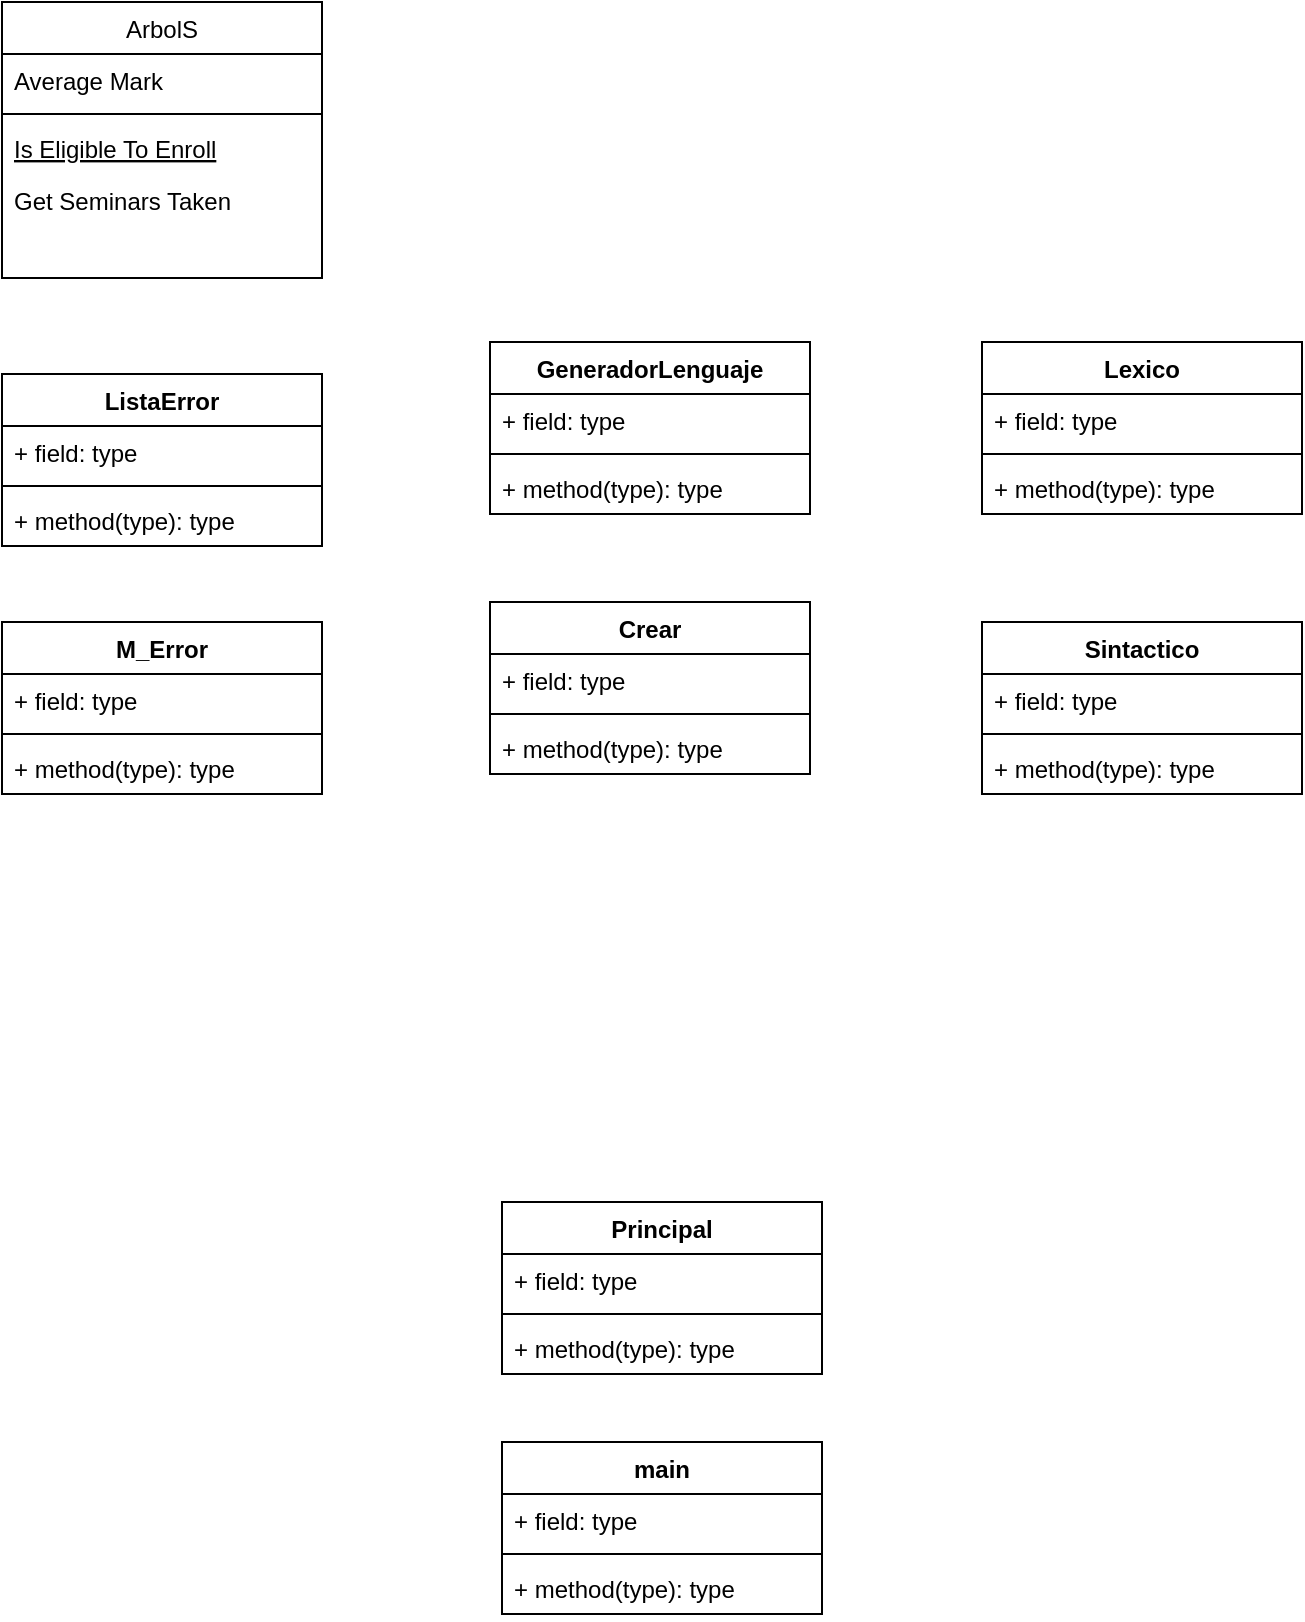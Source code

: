 <mxfile version="20.3.2" type="github">
  <diagram id="C5RBs43oDa-KdzZeNtuy" name="Page-1">
    <mxGraphModel dx="868" dy="468" grid="1" gridSize="10" guides="1" tooltips="1" connect="1" arrows="1" fold="1" page="1" pageScale="1" pageWidth="827" pageHeight="1169" math="0" shadow="0">
      <root>
        <mxCell id="WIyWlLk6GJQsqaUBKTNV-0" />
        <mxCell id="WIyWlLk6GJQsqaUBKTNV-1" parent="WIyWlLk6GJQsqaUBKTNV-0" />
        <mxCell id="zkfFHV4jXpPFQw0GAbJ--6" value="ArbolS" style="swimlane;fontStyle=0;align=center;verticalAlign=top;childLayout=stackLayout;horizontal=1;startSize=26;horizontalStack=0;resizeParent=1;resizeLast=0;collapsible=1;marginBottom=0;rounded=0;shadow=0;strokeWidth=1;" parent="WIyWlLk6GJQsqaUBKTNV-1" vertex="1">
          <mxGeometry x="90" y="70" width="160" height="138" as="geometry">
            <mxRectangle x="130" y="380" width="160" height="26" as="alternateBounds" />
          </mxGeometry>
        </mxCell>
        <mxCell id="zkfFHV4jXpPFQw0GAbJ--8" value="Average Mark" style="text;align=left;verticalAlign=top;spacingLeft=4;spacingRight=4;overflow=hidden;rotatable=0;points=[[0,0.5],[1,0.5]];portConstraint=eastwest;rounded=0;shadow=0;html=0;" parent="zkfFHV4jXpPFQw0GAbJ--6" vertex="1">
          <mxGeometry y="26" width="160" height="26" as="geometry" />
        </mxCell>
        <mxCell id="zkfFHV4jXpPFQw0GAbJ--9" value="" style="line;html=1;strokeWidth=1;align=left;verticalAlign=middle;spacingTop=-1;spacingLeft=3;spacingRight=3;rotatable=0;labelPosition=right;points=[];portConstraint=eastwest;" parent="zkfFHV4jXpPFQw0GAbJ--6" vertex="1">
          <mxGeometry y="52" width="160" height="8" as="geometry" />
        </mxCell>
        <mxCell id="zkfFHV4jXpPFQw0GAbJ--10" value="Is Eligible To Enroll" style="text;align=left;verticalAlign=top;spacingLeft=4;spacingRight=4;overflow=hidden;rotatable=0;points=[[0,0.5],[1,0.5]];portConstraint=eastwest;fontStyle=4" parent="zkfFHV4jXpPFQw0GAbJ--6" vertex="1">
          <mxGeometry y="60" width="160" height="26" as="geometry" />
        </mxCell>
        <mxCell id="zkfFHV4jXpPFQw0GAbJ--11" value="Get Seminars Taken" style="text;align=left;verticalAlign=top;spacingLeft=4;spacingRight=4;overflow=hidden;rotatable=0;points=[[0,0.5],[1,0.5]];portConstraint=eastwest;" parent="zkfFHV4jXpPFQw0GAbJ--6" vertex="1">
          <mxGeometry y="86" width="160" height="26" as="geometry" />
        </mxCell>
        <mxCell id="6Zt1dEaQt1lYUcf41-av-8" value="M_Error" style="swimlane;fontStyle=1;align=center;verticalAlign=top;childLayout=stackLayout;horizontal=1;startSize=26;horizontalStack=0;resizeParent=1;resizeParentMax=0;resizeLast=0;collapsible=1;marginBottom=0;" vertex="1" parent="WIyWlLk6GJQsqaUBKTNV-1">
          <mxGeometry x="90" y="380" width="160" height="86" as="geometry" />
        </mxCell>
        <mxCell id="6Zt1dEaQt1lYUcf41-av-9" value="+ field: type" style="text;strokeColor=none;fillColor=none;align=left;verticalAlign=top;spacingLeft=4;spacingRight=4;overflow=hidden;rotatable=0;points=[[0,0.5],[1,0.5]];portConstraint=eastwest;" vertex="1" parent="6Zt1dEaQt1lYUcf41-av-8">
          <mxGeometry y="26" width="160" height="26" as="geometry" />
        </mxCell>
        <mxCell id="6Zt1dEaQt1lYUcf41-av-10" value="" style="line;strokeWidth=1;fillColor=none;align=left;verticalAlign=middle;spacingTop=-1;spacingLeft=3;spacingRight=3;rotatable=0;labelPosition=right;points=[];portConstraint=eastwest;strokeColor=inherit;" vertex="1" parent="6Zt1dEaQt1lYUcf41-av-8">
          <mxGeometry y="52" width="160" height="8" as="geometry" />
        </mxCell>
        <mxCell id="6Zt1dEaQt1lYUcf41-av-11" value="+ method(type): type" style="text;strokeColor=none;fillColor=none;align=left;verticalAlign=top;spacingLeft=4;spacingRight=4;overflow=hidden;rotatable=0;points=[[0,0.5],[1,0.5]];portConstraint=eastwest;" vertex="1" parent="6Zt1dEaQt1lYUcf41-av-8">
          <mxGeometry y="60" width="160" height="26" as="geometry" />
        </mxCell>
        <mxCell id="6Zt1dEaQt1lYUcf41-av-12" value="ListaError" style="swimlane;fontStyle=1;align=center;verticalAlign=top;childLayout=stackLayout;horizontal=1;startSize=26;horizontalStack=0;resizeParent=1;resizeParentMax=0;resizeLast=0;collapsible=1;marginBottom=0;" vertex="1" parent="WIyWlLk6GJQsqaUBKTNV-1">
          <mxGeometry x="90" y="256" width="160" height="86" as="geometry" />
        </mxCell>
        <mxCell id="6Zt1dEaQt1lYUcf41-av-13" value="+ field: type" style="text;strokeColor=none;fillColor=none;align=left;verticalAlign=top;spacingLeft=4;spacingRight=4;overflow=hidden;rotatable=0;points=[[0,0.5],[1,0.5]];portConstraint=eastwest;" vertex="1" parent="6Zt1dEaQt1lYUcf41-av-12">
          <mxGeometry y="26" width="160" height="26" as="geometry" />
        </mxCell>
        <mxCell id="6Zt1dEaQt1lYUcf41-av-14" value="" style="line;strokeWidth=1;fillColor=none;align=left;verticalAlign=middle;spacingTop=-1;spacingLeft=3;spacingRight=3;rotatable=0;labelPosition=right;points=[];portConstraint=eastwest;strokeColor=inherit;" vertex="1" parent="6Zt1dEaQt1lYUcf41-av-12">
          <mxGeometry y="52" width="160" height="8" as="geometry" />
        </mxCell>
        <mxCell id="6Zt1dEaQt1lYUcf41-av-15" value="+ method(type): type" style="text;strokeColor=none;fillColor=none;align=left;verticalAlign=top;spacingLeft=4;spacingRight=4;overflow=hidden;rotatable=0;points=[[0,0.5],[1,0.5]];portConstraint=eastwest;" vertex="1" parent="6Zt1dEaQt1lYUcf41-av-12">
          <mxGeometry y="60" width="160" height="26" as="geometry" />
        </mxCell>
        <mxCell id="6Zt1dEaQt1lYUcf41-av-16" value="GeneradorLenguaje" style="swimlane;fontStyle=1;align=center;verticalAlign=top;childLayout=stackLayout;horizontal=1;startSize=26;horizontalStack=0;resizeParent=1;resizeParentMax=0;resizeLast=0;collapsible=1;marginBottom=0;" vertex="1" parent="WIyWlLk6GJQsqaUBKTNV-1">
          <mxGeometry x="334" y="240" width="160" height="86" as="geometry" />
        </mxCell>
        <mxCell id="6Zt1dEaQt1lYUcf41-av-17" value="+ field: type" style="text;strokeColor=none;fillColor=none;align=left;verticalAlign=top;spacingLeft=4;spacingRight=4;overflow=hidden;rotatable=0;points=[[0,0.5],[1,0.5]];portConstraint=eastwest;" vertex="1" parent="6Zt1dEaQt1lYUcf41-av-16">
          <mxGeometry y="26" width="160" height="26" as="geometry" />
        </mxCell>
        <mxCell id="6Zt1dEaQt1lYUcf41-av-18" value="" style="line;strokeWidth=1;fillColor=none;align=left;verticalAlign=middle;spacingTop=-1;spacingLeft=3;spacingRight=3;rotatable=0;labelPosition=right;points=[];portConstraint=eastwest;strokeColor=inherit;" vertex="1" parent="6Zt1dEaQt1lYUcf41-av-16">
          <mxGeometry y="52" width="160" height="8" as="geometry" />
        </mxCell>
        <mxCell id="6Zt1dEaQt1lYUcf41-av-19" value="+ method(type): type" style="text;strokeColor=none;fillColor=none;align=left;verticalAlign=top;spacingLeft=4;spacingRight=4;overflow=hidden;rotatable=0;points=[[0,0.5],[1,0.5]];portConstraint=eastwest;" vertex="1" parent="6Zt1dEaQt1lYUcf41-av-16">
          <mxGeometry y="60" width="160" height="26" as="geometry" />
        </mxCell>
        <mxCell id="6Zt1dEaQt1lYUcf41-av-20" value="Sintactico" style="swimlane;fontStyle=1;align=center;verticalAlign=top;childLayout=stackLayout;horizontal=1;startSize=26;horizontalStack=0;resizeParent=1;resizeParentMax=0;resizeLast=0;collapsible=1;marginBottom=0;" vertex="1" parent="WIyWlLk6GJQsqaUBKTNV-1">
          <mxGeometry x="580" y="380" width="160" height="86" as="geometry" />
        </mxCell>
        <mxCell id="6Zt1dEaQt1lYUcf41-av-21" value="+ field: type" style="text;strokeColor=none;fillColor=none;align=left;verticalAlign=top;spacingLeft=4;spacingRight=4;overflow=hidden;rotatable=0;points=[[0,0.5],[1,0.5]];portConstraint=eastwest;" vertex="1" parent="6Zt1dEaQt1lYUcf41-av-20">
          <mxGeometry y="26" width="160" height="26" as="geometry" />
        </mxCell>
        <mxCell id="6Zt1dEaQt1lYUcf41-av-22" value="" style="line;strokeWidth=1;fillColor=none;align=left;verticalAlign=middle;spacingTop=-1;spacingLeft=3;spacingRight=3;rotatable=0;labelPosition=right;points=[];portConstraint=eastwest;strokeColor=inherit;" vertex="1" parent="6Zt1dEaQt1lYUcf41-av-20">
          <mxGeometry y="52" width="160" height="8" as="geometry" />
        </mxCell>
        <mxCell id="6Zt1dEaQt1lYUcf41-av-23" value="+ method(type): type" style="text;strokeColor=none;fillColor=none;align=left;verticalAlign=top;spacingLeft=4;spacingRight=4;overflow=hidden;rotatable=0;points=[[0,0.5],[1,0.5]];portConstraint=eastwest;" vertex="1" parent="6Zt1dEaQt1lYUcf41-av-20">
          <mxGeometry y="60" width="160" height="26" as="geometry" />
        </mxCell>
        <mxCell id="6Zt1dEaQt1lYUcf41-av-24" value="Lexico" style="swimlane;fontStyle=1;align=center;verticalAlign=top;childLayout=stackLayout;horizontal=1;startSize=26;horizontalStack=0;resizeParent=1;resizeParentMax=0;resizeLast=0;collapsible=1;marginBottom=0;" vertex="1" parent="WIyWlLk6GJQsqaUBKTNV-1">
          <mxGeometry x="580" y="240" width="160" height="86" as="geometry" />
        </mxCell>
        <mxCell id="6Zt1dEaQt1lYUcf41-av-25" value="+ field: type" style="text;strokeColor=none;fillColor=none;align=left;verticalAlign=top;spacingLeft=4;spacingRight=4;overflow=hidden;rotatable=0;points=[[0,0.5],[1,0.5]];portConstraint=eastwest;" vertex="1" parent="6Zt1dEaQt1lYUcf41-av-24">
          <mxGeometry y="26" width="160" height="26" as="geometry" />
        </mxCell>
        <mxCell id="6Zt1dEaQt1lYUcf41-av-26" value="" style="line;strokeWidth=1;fillColor=none;align=left;verticalAlign=middle;spacingTop=-1;spacingLeft=3;spacingRight=3;rotatable=0;labelPosition=right;points=[];portConstraint=eastwest;strokeColor=inherit;" vertex="1" parent="6Zt1dEaQt1lYUcf41-av-24">
          <mxGeometry y="52" width="160" height="8" as="geometry" />
        </mxCell>
        <mxCell id="6Zt1dEaQt1lYUcf41-av-27" value="+ method(type): type" style="text;strokeColor=none;fillColor=none;align=left;verticalAlign=top;spacingLeft=4;spacingRight=4;overflow=hidden;rotatable=0;points=[[0,0.5],[1,0.5]];portConstraint=eastwest;" vertex="1" parent="6Zt1dEaQt1lYUcf41-av-24">
          <mxGeometry y="60" width="160" height="26" as="geometry" />
        </mxCell>
        <mxCell id="6Zt1dEaQt1lYUcf41-av-28" value="Principal" style="swimlane;fontStyle=1;align=center;verticalAlign=top;childLayout=stackLayout;horizontal=1;startSize=26;horizontalStack=0;resizeParent=1;resizeParentMax=0;resizeLast=0;collapsible=1;marginBottom=0;" vertex="1" parent="WIyWlLk6GJQsqaUBKTNV-1">
          <mxGeometry x="340" y="670" width="160" height="86" as="geometry" />
        </mxCell>
        <mxCell id="6Zt1dEaQt1lYUcf41-av-29" value="+ field: type" style="text;strokeColor=none;fillColor=none;align=left;verticalAlign=top;spacingLeft=4;spacingRight=4;overflow=hidden;rotatable=0;points=[[0,0.5],[1,0.5]];portConstraint=eastwest;" vertex="1" parent="6Zt1dEaQt1lYUcf41-av-28">
          <mxGeometry y="26" width="160" height="26" as="geometry" />
        </mxCell>
        <mxCell id="6Zt1dEaQt1lYUcf41-av-30" value="" style="line;strokeWidth=1;fillColor=none;align=left;verticalAlign=middle;spacingTop=-1;spacingLeft=3;spacingRight=3;rotatable=0;labelPosition=right;points=[];portConstraint=eastwest;strokeColor=inherit;" vertex="1" parent="6Zt1dEaQt1lYUcf41-av-28">
          <mxGeometry y="52" width="160" height="8" as="geometry" />
        </mxCell>
        <mxCell id="6Zt1dEaQt1lYUcf41-av-31" value="+ method(type): type" style="text;strokeColor=none;fillColor=none;align=left;verticalAlign=top;spacingLeft=4;spacingRight=4;overflow=hidden;rotatable=0;points=[[0,0.5],[1,0.5]];portConstraint=eastwest;" vertex="1" parent="6Zt1dEaQt1lYUcf41-av-28">
          <mxGeometry y="60" width="160" height="26" as="geometry" />
        </mxCell>
        <mxCell id="6Zt1dEaQt1lYUcf41-av-32" value="Crear" style="swimlane;fontStyle=1;align=center;verticalAlign=top;childLayout=stackLayout;horizontal=1;startSize=26;horizontalStack=0;resizeParent=1;resizeParentMax=0;resizeLast=0;collapsible=1;marginBottom=0;" vertex="1" parent="WIyWlLk6GJQsqaUBKTNV-1">
          <mxGeometry x="334" y="370" width="160" height="86" as="geometry" />
        </mxCell>
        <mxCell id="6Zt1dEaQt1lYUcf41-av-33" value="+ field: type" style="text;strokeColor=none;fillColor=none;align=left;verticalAlign=top;spacingLeft=4;spacingRight=4;overflow=hidden;rotatable=0;points=[[0,0.5],[1,0.5]];portConstraint=eastwest;" vertex="1" parent="6Zt1dEaQt1lYUcf41-av-32">
          <mxGeometry y="26" width="160" height="26" as="geometry" />
        </mxCell>
        <mxCell id="6Zt1dEaQt1lYUcf41-av-34" value="" style="line;strokeWidth=1;fillColor=none;align=left;verticalAlign=middle;spacingTop=-1;spacingLeft=3;spacingRight=3;rotatable=0;labelPosition=right;points=[];portConstraint=eastwest;strokeColor=inherit;" vertex="1" parent="6Zt1dEaQt1lYUcf41-av-32">
          <mxGeometry y="52" width="160" height="8" as="geometry" />
        </mxCell>
        <mxCell id="6Zt1dEaQt1lYUcf41-av-35" value="+ method(type): type" style="text;strokeColor=none;fillColor=none;align=left;verticalAlign=top;spacingLeft=4;spacingRight=4;overflow=hidden;rotatable=0;points=[[0,0.5],[1,0.5]];portConstraint=eastwest;" vertex="1" parent="6Zt1dEaQt1lYUcf41-av-32">
          <mxGeometry y="60" width="160" height="26" as="geometry" />
        </mxCell>
        <mxCell id="6Zt1dEaQt1lYUcf41-av-44" value="main" style="swimlane;fontStyle=1;align=center;verticalAlign=top;childLayout=stackLayout;horizontal=1;startSize=26;horizontalStack=0;resizeParent=1;resizeParentMax=0;resizeLast=0;collapsible=1;marginBottom=0;" vertex="1" parent="WIyWlLk6GJQsqaUBKTNV-1">
          <mxGeometry x="340" y="790" width="160" height="86" as="geometry" />
        </mxCell>
        <mxCell id="6Zt1dEaQt1lYUcf41-av-45" value="+ field: type" style="text;strokeColor=none;fillColor=none;align=left;verticalAlign=top;spacingLeft=4;spacingRight=4;overflow=hidden;rotatable=0;points=[[0,0.5],[1,0.5]];portConstraint=eastwest;" vertex="1" parent="6Zt1dEaQt1lYUcf41-av-44">
          <mxGeometry y="26" width="160" height="26" as="geometry" />
        </mxCell>
        <mxCell id="6Zt1dEaQt1lYUcf41-av-46" value="" style="line;strokeWidth=1;fillColor=none;align=left;verticalAlign=middle;spacingTop=-1;spacingLeft=3;spacingRight=3;rotatable=0;labelPosition=right;points=[];portConstraint=eastwest;strokeColor=inherit;" vertex="1" parent="6Zt1dEaQt1lYUcf41-av-44">
          <mxGeometry y="52" width="160" height="8" as="geometry" />
        </mxCell>
        <mxCell id="6Zt1dEaQt1lYUcf41-av-47" value="+ method(type): type" style="text;strokeColor=none;fillColor=none;align=left;verticalAlign=top;spacingLeft=4;spacingRight=4;overflow=hidden;rotatable=0;points=[[0,0.5],[1,0.5]];portConstraint=eastwest;" vertex="1" parent="6Zt1dEaQt1lYUcf41-av-44">
          <mxGeometry y="60" width="160" height="26" as="geometry" />
        </mxCell>
      </root>
    </mxGraphModel>
  </diagram>
</mxfile>
